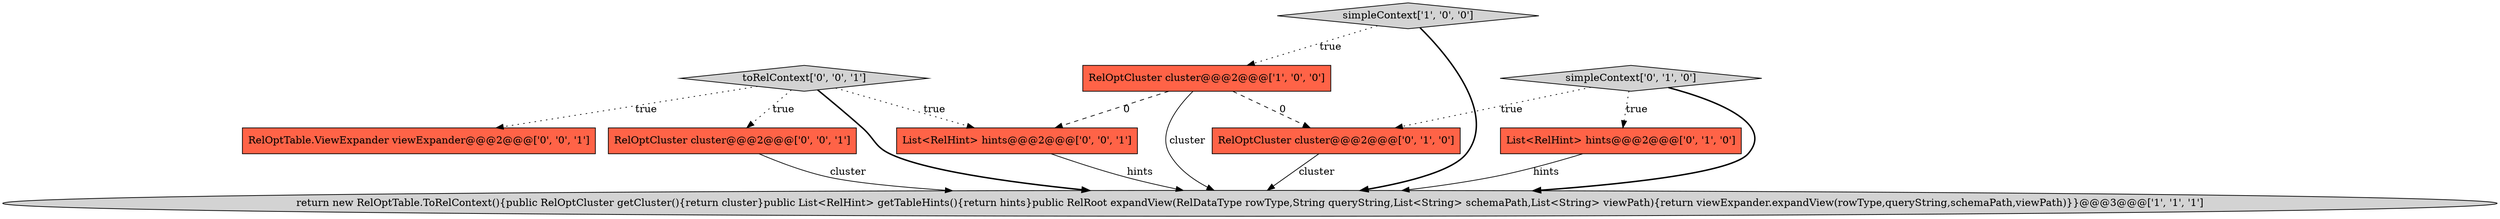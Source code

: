 digraph {
5 [style = filled, label = "RelOptCluster cluster@@@2@@@['0', '1', '0']", fillcolor = tomato, shape = box image = "AAA1AAABBB2BBB"];
2 [style = filled, label = "RelOptCluster cluster@@@2@@@['1', '0', '0']", fillcolor = tomato, shape = box image = "AAA1AAABBB1BBB"];
8 [style = filled, label = "List<RelHint> hints@@@2@@@['0', '0', '1']", fillcolor = tomato, shape = box image = "AAA0AAABBB3BBB"];
1 [style = filled, label = "return new RelOptTable.ToRelContext(){public RelOptCluster getCluster(){return cluster}public List<RelHint> getTableHints(){return hints}public RelRoot expandView(RelDataType rowType,String queryString,List<String> schemaPath,List<String> viewPath){return viewExpander.expandView(rowType,queryString,schemaPath,viewPath)}}@@@3@@@['1', '1', '1']", fillcolor = lightgray, shape = ellipse image = "AAA0AAABBB1BBB"];
0 [style = filled, label = "simpleContext['1', '0', '0']", fillcolor = lightgray, shape = diamond image = "AAA0AAABBB1BBB"];
4 [style = filled, label = "List<RelHint> hints@@@2@@@['0', '1', '0']", fillcolor = tomato, shape = box image = "AAA0AAABBB2BBB"];
9 [style = filled, label = "toRelContext['0', '0', '1']", fillcolor = lightgray, shape = diamond image = "AAA0AAABBB3BBB"];
6 [style = filled, label = "RelOptTable.ViewExpander viewExpander@@@2@@@['0', '0', '1']", fillcolor = tomato, shape = box image = "AAA0AAABBB3BBB"];
3 [style = filled, label = "simpleContext['0', '1', '0']", fillcolor = lightgray, shape = diamond image = "AAA0AAABBB2BBB"];
7 [style = filled, label = "RelOptCluster cluster@@@2@@@['0', '0', '1']", fillcolor = tomato, shape = box image = "AAA0AAABBB3BBB"];
3->4 [style = dotted, label="true"];
2->5 [style = dashed, label="0"];
3->5 [style = dotted, label="true"];
0->2 [style = dotted, label="true"];
9->7 [style = dotted, label="true"];
8->1 [style = solid, label="hints"];
5->1 [style = solid, label="cluster"];
3->1 [style = bold, label=""];
9->6 [style = dotted, label="true"];
9->1 [style = bold, label=""];
2->8 [style = dashed, label="0"];
0->1 [style = bold, label=""];
7->1 [style = solid, label="cluster"];
4->1 [style = solid, label="hints"];
9->8 [style = dotted, label="true"];
2->1 [style = solid, label="cluster"];
}
